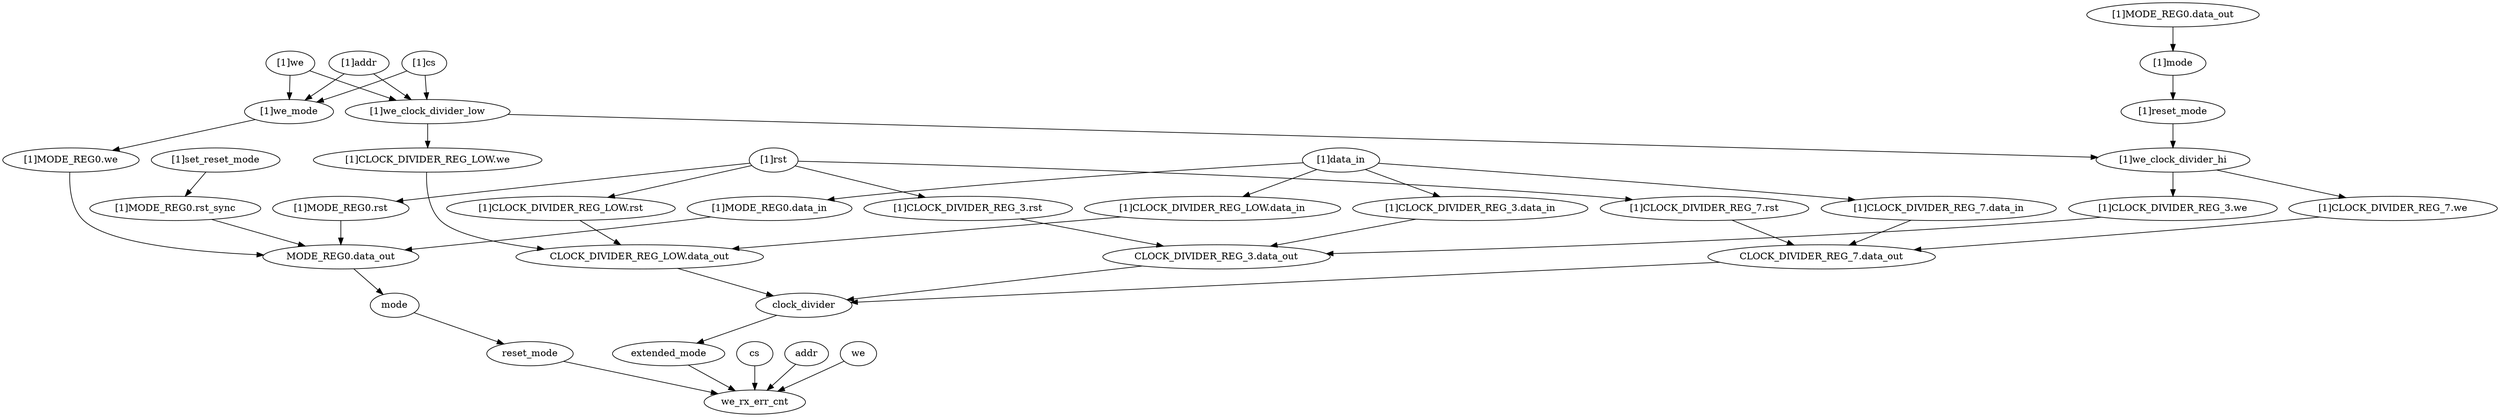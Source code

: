 strict digraph "" {
	"[1]rst"	 [complexity=9,
		importance=0.0436054363484,
		rank=0.00484504848315];
	"[1]CLOCK_DIVIDER_REG_LOW.rst"	 [complexity=9,
		importance=0.0415493207085,
		rank=0.00461659118983];
	"[1]rst" -> "[1]CLOCK_DIVIDER_REG_LOW.rst";
	"[1]CLOCK_DIVIDER_REG_7.rst"	 [complexity=9,
		importance=0.0416629992954,
		rank=0.00462922214394];
	"[1]rst" -> "[1]CLOCK_DIVIDER_REG_7.rst";
	"[1]CLOCK_DIVIDER_REG_3.rst"	 [complexity=9,
		importance=0.0416629992954,
		rank=0.00462922214394];
	"[1]rst" -> "[1]CLOCK_DIVIDER_REG_3.rst";
	"[1]MODE_REG0.rst"	 [complexity=9,
		importance=0.0516510716962,
		rank=0.00573900796624];
	"[1]rst" -> "[1]MODE_REG0.rst";
	"CLOCK_DIVIDER_REG_3.data_out"	 [complexity=8,
		importance=0.0198519104269,
		rank=0.00248148880336];
	clock_divider	 [complexity=8,
		importance=0.0146653430186,
		rank=0.00183316787732];
	"CLOCK_DIVIDER_REG_3.data_out" -> clock_divider;
	"[1]cs"	 [complexity=16,
		importance=0.028842943081,
		rank=0.00180268394256];
	"[1]we_clock_divider_low"	 [complexity=12,
		importance=0.0269005060281,
		rank=0.00224170883567];
	"[1]cs" -> "[1]we_clock_divider_low";
	"[1]we_mode"	 [complexity=9,
		importance=0.0208597488172,
		rank=0.00231774986858];
	"[1]cs" -> "[1]we_mode";
	"[1]CLOCK_DIVIDER_REG_3.we"	 [complexity=9,
		importance=0.0224120212046,
		rank=0.00249022457829];
	"[1]CLOCK_DIVIDER_REG_3.we" -> "CLOCK_DIVIDER_REG_3.data_out";
	"[1]set_reset_mode"	 [complexity=9,
		importance=0.0379838034891,
		rank=0.0042204226099];
	"[1]MODE_REG0.rst_sync"	 [complexity=9,
		importance=0.0360413664362,
		rank=0.00400459627069];
	"[1]set_reset_mode" -> "[1]MODE_REG0.rst_sync";
	"MODE_REG0.data_out"	 [complexity=8,
		importance=0.0165639644182,
		rank=0.00207049555227];
	mode	 [complexity=8,
		importance=0.0100618715958,
		rank=0.00125773394947];
	"MODE_REG0.data_out" -> mode;
	"[1]CLOCK_DIVIDER_REG_LOW.we"	 [complexity=9,
		importance=0.0222416995709,
		rank=0.00247129995233];
	"CLOCK_DIVIDER_REG_LOW.data_out"	 [complexity=8,
		importance=0.0197950711334,
		rank=0.00247438389167];
	"[1]CLOCK_DIVIDER_REG_LOW.we" -> "CLOCK_DIVIDER_REG_LOW.data_out";
	cs	 [complexity=6,
		importance=0.00400227632032,
		rank=0.000667046053387];
	we_rx_err_cnt	 [complexity=0,
		importance=0.00205983926736,
		rank=0.0];
	cs -> we_rx_err_cnt;
	"[1]MODE_REG0.data_in"	 [complexity=10,
		importance=0.0185341443439,
		rank=0.00185341443439];
	"[1]MODE_REG0.data_in" -> "MODE_REG0.data_out";
	"[1]MODE_REG0.we"	 [complexity=9,
		importance=0.0188425290608,
		rank=0.00209361434009];
	"[1]MODE_REG0.we" -> "MODE_REG0.data_out";
	"[1]MODE_REG0.rst_sync" -> "MODE_REG0.data_out";
	"[1]we"	 [complexity=16,
		importance=0.028842943081,
		rank=0.00180268394256];
	"[1]we" -> "[1]we_clock_divider_low";
	"[1]we" -> "[1]we_mode";
	"[1]reset_mode"	 [complexity=12,
		importance=0.0276919322905,
		rank=0.00230766102421];
	"[1]we_clock_divider_hi"	 [complexity=9,
		importance=0.0248832862717,
		rank=0.00276480958574];
	"[1]reset_mode" -> "[1]we_clock_divider_hi";
	addr	 [complexity=6,
		importance=0.00400227632032,
		rank=0.000667046053387];
	addr -> we_rx_err_cnt;
	reset_mode	 [complexity=6,
		importance=0.00486848528618,
		rank=0.000811414214363];
	reset_mode -> we_rx_err_cnt;
	"[1]MODE_REG0.data_out"	 [complexity=14,
		importance=0.0393874114225,
		rank=0.00281338653018];
	"[1]mode"	 [complexity=14,
		importance=0.0328853186001,
		rank=0.00234895132858];
	"[1]MODE_REG0.data_out" -> "[1]mode";
	"[1]CLOCK_DIVIDER_REG_LOW.rst" -> "CLOCK_DIVIDER_REG_LOW.data_out";
	"[1]mode" -> "[1]reset_mode";
	"[1]data_in"	 [complexity=10,
		importance=0.0237645274055,
		rank=0.00237645274055];
	"[1]data_in" -> "[1]MODE_REG0.data_in";
	"[1]CLOCK_DIVIDER_REG_3.data_in"	 [complexity=10,
		importance=0.0218220903526,
		rank=0.00218220903526];
	"[1]data_in" -> "[1]CLOCK_DIVIDER_REG_3.data_in";
	"[1]CLOCK_DIVIDER_REG_7.data_in"	 [complexity=10,
		importance=0.0218220903526,
		rank=0.00218220903526];
	"[1]data_in" -> "[1]CLOCK_DIVIDER_REG_7.data_in";
	"[1]CLOCK_DIVIDER_REG_LOW.data_in"	 [complexity=10,
		importance=0.0217652510591,
		rank=0.00217652510591];
	"[1]data_in" -> "[1]CLOCK_DIVIDER_REG_LOW.data_in";
	"[1]we_clock_divider_hi" -> "[1]CLOCK_DIVIDER_REG_3.we";
	"[1]CLOCK_DIVIDER_REG_7.we"	 [complexity=9,
		importance=0.0224120212046,
		rank=0.00249022457829];
	"[1]we_clock_divider_hi" -> "[1]CLOCK_DIVIDER_REG_7.we";
	we	 [complexity=6,
		importance=0.00400227632032,
		rank=0.000667046053387];
	we -> we_rx_err_cnt;
	"[1]CLOCK_DIVIDER_REG_3.data_in" -> "CLOCK_DIVIDER_REG_3.data_out";
	"CLOCK_DIVIDER_REG_7.data_out"	 [complexity=8,
		importance=0.0198519104269,
		rank=0.00248148880336];
	"[1]CLOCK_DIVIDER_REG_7.rst" -> "CLOCK_DIVIDER_REG_7.data_out";
	"CLOCK_DIVIDER_REG_7.data_out" -> clock_divider;
	"CLOCK_DIVIDER_REG_LOW.data_out" -> clock_divider;
	"[1]we_clock_divider_low" -> "[1]CLOCK_DIVIDER_REG_LOW.we";
	"[1]we_clock_divider_low" -> "[1]we_clock_divider_hi";
	extended_mode	 [complexity=6,
		importance=0.00497226576993,
		rank=0.000828710961655];
	clock_divider -> extended_mode;
	"[1]CLOCK_DIVIDER_REG_7.data_in" -> "CLOCK_DIVIDER_REG_7.data_out";
	extended_mode -> we_rx_err_cnt;
	"[1]CLOCK_DIVIDER_REG_7.we" -> "CLOCK_DIVIDER_REG_7.data_out";
	"[1]CLOCK_DIVIDER_REG_3.rst" -> "CLOCK_DIVIDER_REG_3.data_out";
	"[1]we_mode" -> "[1]MODE_REG0.we";
	"[1]MODE_REG0.rst" -> "MODE_REG0.data_out";
	"[1]CLOCK_DIVIDER_REG_LOW.data_in" -> "CLOCK_DIVIDER_REG_LOW.data_out";
	mode -> reset_mode;
	"[1]addr"	 [complexity=16,
		importance=0.028842943081,
		rank=0.00180268394256];
	"[1]addr" -> "[1]we_clock_divider_low";
	"[1]addr" -> "[1]we_mode";
}
